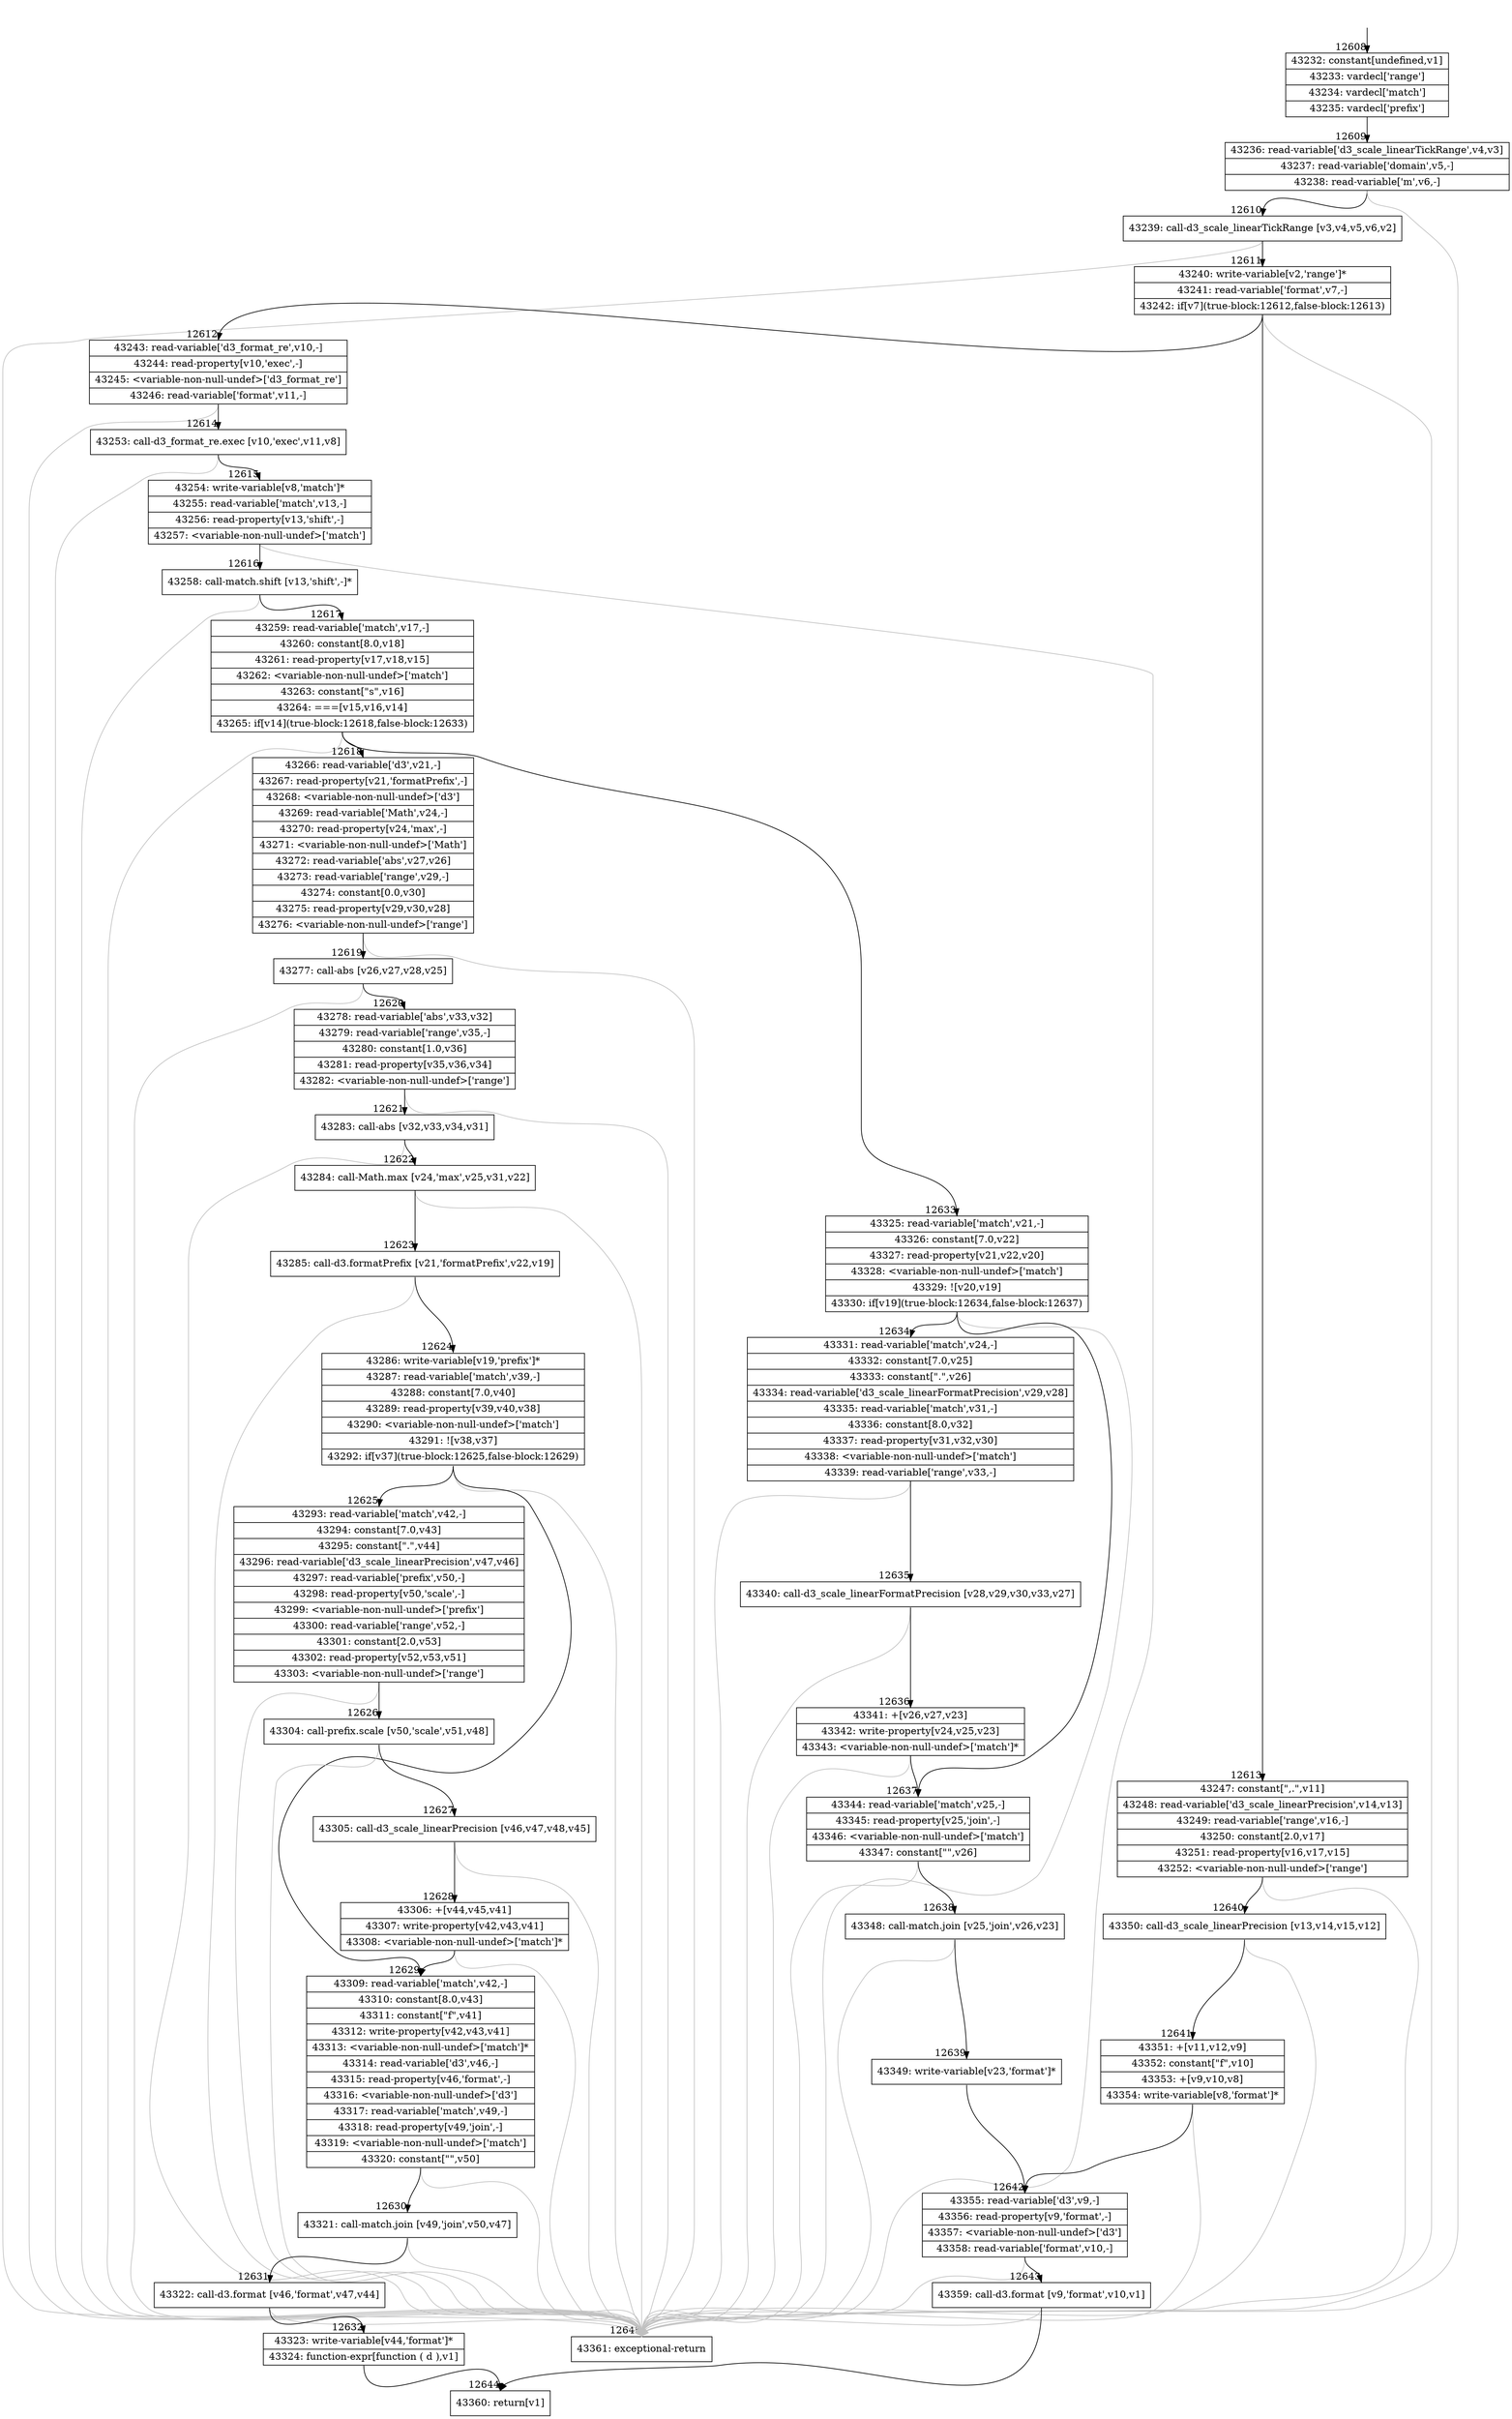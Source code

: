 digraph {
rankdir="TD"
BB_entry1168[shape=none,label=""];
BB_entry1168 -> BB12608 [tailport=s, headport=n, headlabel="    12608"]
BB12608 [shape=record label="{43232: constant[undefined,v1]|43233: vardecl['range']|43234: vardecl['match']|43235: vardecl['prefix']}" ] 
BB12608 -> BB12609 [tailport=s, headport=n, headlabel="      12609"]
BB12609 [shape=record label="{43236: read-variable['d3_scale_linearTickRange',v4,v3]|43237: read-variable['domain',v5,-]|43238: read-variable['m',v6,-]}" ] 
BB12609 -> BB12610 [tailport=s, headport=n, headlabel="      12610"]
BB12609 -> BB12645 [tailport=s, headport=n, color=gray, headlabel="      12645"]
BB12610 [shape=record label="{43239: call-d3_scale_linearTickRange [v3,v4,v5,v6,v2]}" ] 
BB12610 -> BB12611 [tailport=s, headport=n, headlabel="      12611"]
BB12610 -> BB12645 [tailport=s, headport=n, color=gray]
BB12611 [shape=record label="{43240: write-variable[v2,'range']*|43241: read-variable['format',v7,-]|43242: if[v7](true-block:12612,false-block:12613)}" ] 
BB12611 -> BB12612 [tailport=s, headport=n, headlabel="      12612"]
BB12611 -> BB12613 [tailport=s, headport=n, headlabel="      12613"]
BB12611 -> BB12645 [tailport=s, headport=n, color=gray]
BB12612 [shape=record label="{43243: read-variable['d3_format_re',v10,-]|43244: read-property[v10,'exec',-]|43245: \<variable-non-null-undef\>['d3_format_re']|43246: read-variable['format',v11,-]}" ] 
BB12612 -> BB12614 [tailport=s, headport=n, headlabel="      12614"]
BB12612 -> BB12645 [tailport=s, headport=n, color=gray]
BB12613 [shape=record label="{43247: constant[\",.\",v11]|43248: read-variable['d3_scale_linearPrecision',v14,v13]|43249: read-variable['range',v16,-]|43250: constant[2.0,v17]|43251: read-property[v16,v17,v15]|43252: \<variable-non-null-undef\>['range']}" ] 
BB12613 -> BB12640 [tailport=s, headport=n, headlabel="      12640"]
BB12613 -> BB12645 [tailport=s, headport=n, color=gray]
BB12614 [shape=record label="{43253: call-d3_format_re.exec [v10,'exec',v11,v8]}" ] 
BB12614 -> BB12615 [tailport=s, headport=n, headlabel="      12615"]
BB12614 -> BB12645 [tailport=s, headport=n, color=gray]
BB12615 [shape=record label="{43254: write-variable[v8,'match']*|43255: read-variable['match',v13,-]|43256: read-property[v13,'shift',-]|43257: \<variable-non-null-undef\>['match']}" ] 
BB12615 -> BB12616 [tailport=s, headport=n, headlabel="      12616"]
BB12615 -> BB12645 [tailport=s, headport=n, color=gray]
BB12616 [shape=record label="{43258: call-match.shift [v13,'shift',-]*}" ] 
BB12616 -> BB12617 [tailport=s, headport=n, headlabel="      12617"]
BB12616 -> BB12645 [tailport=s, headport=n, color=gray]
BB12617 [shape=record label="{43259: read-variable['match',v17,-]|43260: constant[8.0,v18]|43261: read-property[v17,v18,v15]|43262: \<variable-non-null-undef\>['match']|43263: constant[\"s\",v16]|43264: ===[v15,v16,v14]|43265: if[v14](true-block:12618,false-block:12633)}" ] 
BB12617 -> BB12618 [tailport=s, headport=n, headlabel="      12618"]
BB12617 -> BB12633 [tailport=s, headport=n, headlabel="      12633"]
BB12617 -> BB12645 [tailport=s, headport=n, color=gray]
BB12618 [shape=record label="{43266: read-variable['d3',v21,-]|43267: read-property[v21,'formatPrefix',-]|43268: \<variable-non-null-undef\>['d3']|43269: read-variable['Math',v24,-]|43270: read-property[v24,'max',-]|43271: \<variable-non-null-undef\>['Math']|43272: read-variable['abs',v27,v26]|43273: read-variable['range',v29,-]|43274: constant[0.0,v30]|43275: read-property[v29,v30,v28]|43276: \<variable-non-null-undef\>['range']}" ] 
BB12618 -> BB12619 [tailport=s, headport=n, headlabel="      12619"]
BB12618 -> BB12645 [tailport=s, headport=n, color=gray]
BB12619 [shape=record label="{43277: call-abs [v26,v27,v28,v25]}" ] 
BB12619 -> BB12620 [tailport=s, headport=n, headlabel="      12620"]
BB12619 -> BB12645 [tailport=s, headport=n, color=gray]
BB12620 [shape=record label="{43278: read-variable['abs',v33,v32]|43279: read-variable['range',v35,-]|43280: constant[1.0,v36]|43281: read-property[v35,v36,v34]|43282: \<variable-non-null-undef\>['range']}" ] 
BB12620 -> BB12621 [tailport=s, headport=n, headlabel="      12621"]
BB12620 -> BB12645 [tailport=s, headport=n, color=gray]
BB12621 [shape=record label="{43283: call-abs [v32,v33,v34,v31]}" ] 
BB12621 -> BB12622 [tailport=s, headport=n, headlabel="      12622"]
BB12621 -> BB12645 [tailport=s, headport=n, color=gray]
BB12622 [shape=record label="{43284: call-Math.max [v24,'max',v25,v31,v22]}" ] 
BB12622 -> BB12623 [tailport=s, headport=n, headlabel="      12623"]
BB12622 -> BB12645 [tailport=s, headport=n, color=gray]
BB12623 [shape=record label="{43285: call-d3.formatPrefix [v21,'formatPrefix',v22,v19]}" ] 
BB12623 -> BB12624 [tailport=s, headport=n, headlabel="      12624"]
BB12623 -> BB12645 [tailport=s, headport=n, color=gray]
BB12624 [shape=record label="{43286: write-variable[v19,'prefix']*|43287: read-variable['match',v39,-]|43288: constant[7.0,v40]|43289: read-property[v39,v40,v38]|43290: \<variable-non-null-undef\>['match']|43291: ![v38,v37]|43292: if[v37](true-block:12625,false-block:12629)}" ] 
BB12624 -> BB12625 [tailport=s, headport=n, headlabel="      12625"]
BB12624 -> BB12629 [tailport=s, headport=n, headlabel="      12629"]
BB12624 -> BB12645 [tailport=s, headport=n, color=gray]
BB12625 [shape=record label="{43293: read-variable['match',v42,-]|43294: constant[7.0,v43]|43295: constant[\".\",v44]|43296: read-variable['d3_scale_linearPrecision',v47,v46]|43297: read-variable['prefix',v50,-]|43298: read-property[v50,'scale',-]|43299: \<variable-non-null-undef\>['prefix']|43300: read-variable['range',v52,-]|43301: constant[2.0,v53]|43302: read-property[v52,v53,v51]|43303: \<variable-non-null-undef\>['range']}" ] 
BB12625 -> BB12626 [tailport=s, headport=n, headlabel="      12626"]
BB12625 -> BB12645 [tailport=s, headport=n, color=gray]
BB12626 [shape=record label="{43304: call-prefix.scale [v50,'scale',v51,v48]}" ] 
BB12626 -> BB12627 [tailport=s, headport=n, headlabel="      12627"]
BB12626 -> BB12645 [tailport=s, headport=n, color=gray]
BB12627 [shape=record label="{43305: call-d3_scale_linearPrecision [v46,v47,v48,v45]}" ] 
BB12627 -> BB12628 [tailport=s, headport=n, headlabel="      12628"]
BB12627 -> BB12645 [tailport=s, headport=n, color=gray]
BB12628 [shape=record label="{43306: +[v44,v45,v41]|43307: write-property[v42,v43,v41]|43308: \<variable-non-null-undef\>['match']*}" ] 
BB12628 -> BB12629 [tailport=s, headport=n]
BB12628 -> BB12645 [tailport=s, headport=n, color=gray]
BB12629 [shape=record label="{43309: read-variable['match',v42,-]|43310: constant[8.0,v43]|43311: constant[\"f\",v41]|43312: write-property[v42,v43,v41]|43313: \<variable-non-null-undef\>['match']*|43314: read-variable['d3',v46,-]|43315: read-property[v46,'format',-]|43316: \<variable-non-null-undef\>['d3']|43317: read-variable['match',v49,-]|43318: read-property[v49,'join',-]|43319: \<variable-non-null-undef\>['match']|43320: constant[\"\",v50]}" ] 
BB12629 -> BB12630 [tailport=s, headport=n, headlabel="      12630"]
BB12629 -> BB12645 [tailport=s, headport=n, color=gray]
BB12630 [shape=record label="{43321: call-match.join [v49,'join',v50,v47]}" ] 
BB12630 -> BB12631 [tailport=s, headport=n, headlabel="      12631"]
BB12630 -> BB12645 [tailport=s, headport=n, color=gray]
BB12631 [shape=record label="{43322: call-d3.format [v46,'format',v47,v44]}" ] 
BB12631 -> BB12632 [tailport=s, headport=n, headlabel="      12632"]
BB12631 -> BB12645 [tailport=s, headport=n, color=gray]
BB12632 [shape=record label="{43323: write-variable[v44,'format']*|43324: function-expr[function ( d ),v1]}" ] 
BB12632 -> BB12644 [tailport=s, headport=n, headlabel="      12644"]
BB12633 [shape=record label="{43325: read-variable['match',v21,-]|43326: constant[7.0,v22]|43327: read-property[v21,v22,v20]|43328: \<variable-non-null-undef\>['match']|43329: ![v20,v19]|43330: if[v19](true-block:12634,false-block:12637)}" ] 
BB12633 -> BB12634 [tailport=s, headport=n, headlabel="      12634"]
BB12633 -> BB12637 [tailport=s, headport=n, headlabel="      12637"]
BB12633 -> BB12645 [tailport=s, headport=n, color=gray]
BB12634 [shape=record label="{43331: read-variable['match',v24,-]|43332: constant[7.0,v25]|43333: constant[\".\",v26]|43334: read-variable['d3_scale_linearFormatPrecision',v29,v28]|43335: read-variable['match',v31,-]|43336: constant[8.0,v32]|43337: read-property[v31,v32,v30]|43338: \<variable-non-null-undef\>['match']|43339: read-variable['range',v33,-]}" ] 
BB12634 -> BB12635 [tailport=s, headport=n, headlabel="      12635"]
BB12634 -> BB12645 [tailport=s, headport=n, color=gray]
BB12635 [shape=record label="{43340: call-d3_scale_linearFormatPrecision [v28,v29,v30,v33,v27]}" ] 
BB12635 -> BB12636 [tailport=s, headport=n, headlabel="      12636"]
BB12635 -> BB12645 [tailport=s, headport=n, color=gray]
BB12636 [shape=record label="{43341: +[v26,v27,v23]|43342: write-property[v24,v25,v23]|43343: \<variable-non-null-undef\>['match']*}" ] 
BB12636 -> BB12637 [tailport=s, headport=n]
BB12636 -> BB12645 [tailport=s, headport=n, color=gray]
BB12637 [shape=record label="{43344: read-variable['match',v25,-]|43345: read-property[v25,'join',-]|43346: \<variable-non-null-undef\>['match']|43347: constant[\"\",v26]}" ] 
BB12637 -> BB12638 [tailport=s, headport=n, headlabel="      12638"]
BB12637 -> BB12645 [tailport=s, headport=n, color=gray]
BB12638 [shape=record label="{43348: call-match.join [v25,'join',v26,v23]}" ] 
BB12638 -> BB12639 [tailport=s, headport=n, headlabel="      12639"]
BB12638 -> BB12645 [tailport=s, headport=n, color=gray]
BB12639 [shape=record label="{43349: write-variable[v23,'format']*}" ] 
BB12639 -> BB12642 [tailport=s, headport=n, headlabel="      12642"]
BB12640 [shape=record label="{43350: call-d3_scale_linearPrecision [v13,v14,v15,v12]}" ] 
BB12640 -> BB12641 [tailport=s, headport=n, headlabel="      12641"]
BB12640 -> BB12645 [tailport=s, headport=n, color=gray]
BB12641 [shape=record label="{43351: +[v11,v12,v9]|43352: constant[\"f\",v10]|43353: +[v9,v10,v8]|43354: write-variable[v8,'format']*}" ] 
BB12641 -> BB12642 [tailport=s, headport=n]
BB12641 -> BB12645 [tailport=s, headport=n, color=gray]
BB12642 [shape=record label="{43355: read-variable['d3',v9,-]|43356: read-property[v9,'format',-]|43357: \<variable-non-null-undef\>['d3']|43358: read-variable['format',v10,-]}" ] 
BB12642 -> BB12643 [tailport=s, headport=n, headlabel="      12643"]
BB12642 -> BB12645 [tailport=s, headport=n, color=gray]
BB12643 [shape=record label="{43359: call-d3.format [v9,'format',v10,v1]}" ] 
BB12643 -> BB12644 [tailport=s, headport=n]
BB12643 -> BB12645 [tailport=s, headport=n, color=gray]
BB12644 [shape=record label="{43360: return[v1]}" ] 
BB12645 [shape=record label="{43361: exceptional-return}" ] 
//#$~ 7574
}
